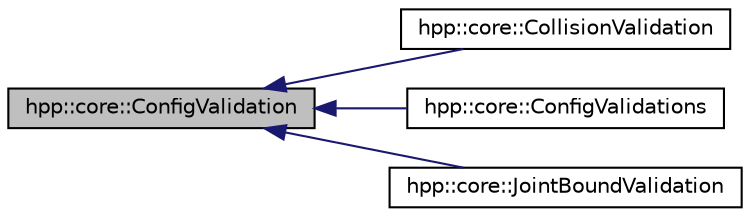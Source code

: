 digraph "hpp::core::ConfigValidation"
{
  edge [fontname="Helvetica",fontsize="10",labelfontname="Helvetica",labelfontsize="10"];
  node [fontname="Helvetica",fontsize="10",shape=record];
  rankdir="LR";
  Node1 [label="hpp::core::ConfigValidation",height=0.2,width=0.4,color="black", fillcolor="grey75", style="filled" fontcolor="black"];
  Node1 -> Node2 [dir="back",color="midnightblue",fontsize="10",style="solid",fontname="Helvetica"];
  Node2 [label="hpp::core::CollisionValidation",height=0.2,width=0.4,color="black", fillcolor="white", style="filled",URL="$a00004.html",tooltip="Validate a configuration with respect to collision. "];
  Node1 -> Node3 [dir="back",color="midnightblue",fontsize="10",style="solid",fontname="Helvetica"];
  Node3 [label="hpp::core::ConfigValidations",height=0.2,width=0.4,color="black", fillcolor="white", style="filled",URL="$a00011.html",tooltip="Validate a configuration with respect to collision. "];
  Node1 -> Node4 [dir="back",color="midnightblue",fontsize="10",style="solid",fontname="Helvetica"];
  Node4 [label="hpp::core::JointBoundValidation",height=0.2,width=0.4,color="black", fillcolor="white", style="filled",URL="$a00030.html",tooltip="Validate a configuration with respect to joint bounds. "];
}

